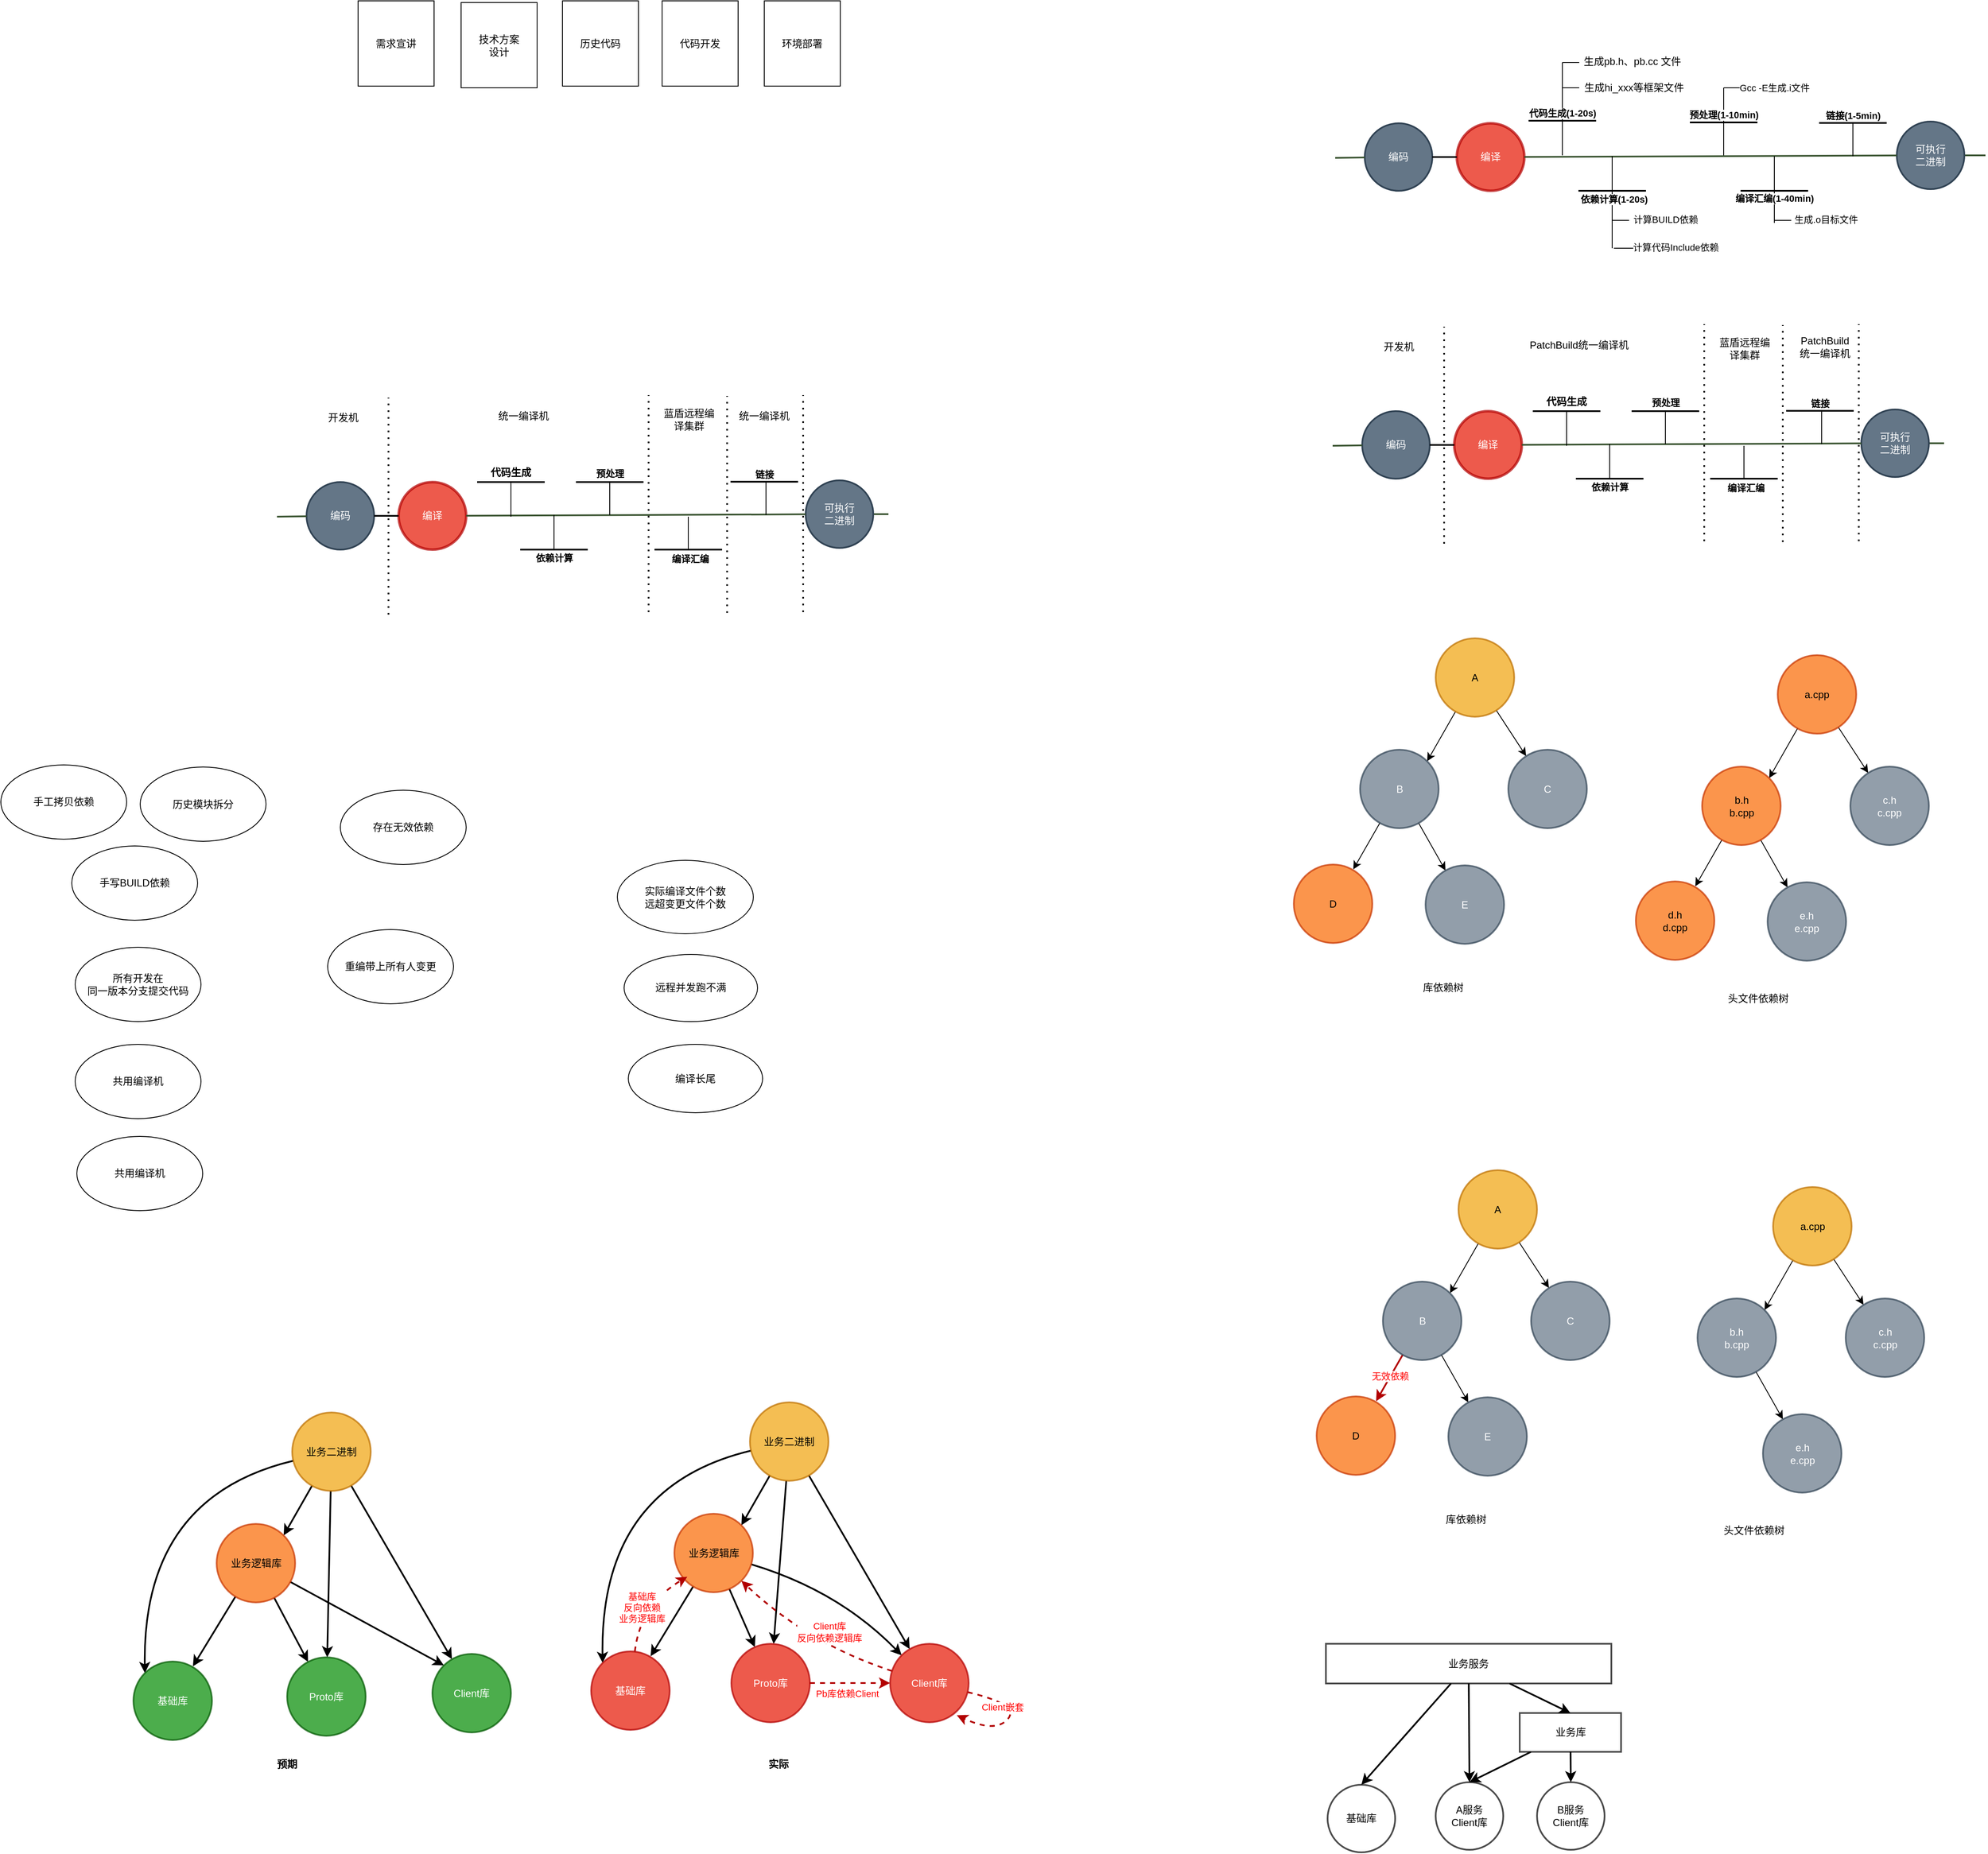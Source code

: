 <mxfile version="20.4.0" type="github">
  <diagram id="UFWvNTuP6jyYWMxc7BgN" name="第 1 页">
    <mxGraphModel dx="3318" dy="888" grid="0" gridSize="10" guides="1" tooltips="1" connect="1" arrows="1" fold="1" page="0" pageScale="1" pageWidth="827" pageHeight="1169" math="0" shadow="0">
      <root>
        <mxCell id="0" />
        <mxCell id="1" parent="0" />
        <mxCell id="B2dhJDM8e6DZC0485M9m-5" value="" style="endArrow=none;html=1;rounded=0;startArrow=none;strokeWidth=2;fillColor=#6d8764;strokeColor=#3A5431;" parent="1" source="B2dhJDM8e6DZC0485M9m-3" edge="1">
          <mxGeometry width="50" height="50" relative="1" as="geometry">
            <mxPoint x="34" y="273" as="sourcePoint" />
            <mxPoint x="850" y="270" as="targetPoint" />
          </mxGeometry>
        </mxCell>
        <mxCell id="B2dhJDM8e6DZC0485M9m-1" value="编码" style="ellipse;whiteSpace=wrap;html=1;aspect=fixed;fillColor=#647687;fontColor=#ffffff;strokeColor=#314354;strokeWidth=2;" parent="1" vertex="1">
          <mxGeometry x="115" y="232" width="80" height="80" as="geometry" />
        </mxCell>
        <mxCell id="B2dhJDM8e6DZC0485M9m-6" value="" style="endArrow=none;html=1;rounded=0;strokeWidth=2;fillColor=#6d8764;strokeColor=#3A5431;" parent="1" target="B2dhJDM8e6DZC0485M9m-1" edge="1">
          <mxGeometry width="50" height="50" relative="1" as="geometry">
            <mxPoint x="80" y="273" as="sourcePoint" />
            <mxPoint x="840" y="270" as="targetPoint" />
          </mxGeometry>
        </mxCell>
        <mxCell id="B2dhJDM8e6DZC0485M9m-2" value="编译" style="ellipse;whiteSpace=wrap;html=1;aspect=fixed;fillColor=#e51400;fontColor=#ffffff;strokeColor=#B20000;opacity=70;strokeWidth=3;" parent="1" vertex="1">
          <mxGeometry x="224" y="232" width="80" height="80" as="geometry" />
        </mxCell>
        <mxCell id="B2dhJDM8e6DZC0485M9m-7" value="" style="endArrow=none;html=1;rounded=0;startArrow=none;strokeWidth=2;" parent="1" source="B2dhJDM8e6DZC0485M9m-1" target="B2dhJDM8e6DZC0485M9m-2" edge="1">
          <mxGeometry width="50" height="50" relative="1" as="geometry">
            <mxPoint x="180" y="270" as="sourcePoint" />
            <mxPoint x="840" y="270" as="targetPoint" />
          </mxGeometry>
        </mxCell>
        <mxCell id="B2dhJDM8e6DZC0485M9m-3" value="可执行&lt;br&gt;二进制" style="ellipse;whiteSpace=wrap;html=1;aspect=fixed;fillColor=#647687;fontColor=#ffffff;strokeColor=#314354;strokeWidth=2;" parent="1" vertex="1">
          <mxGeometry x="745" y="230" width="80" height="80" as="geometry" />
        </mxCell>
        <mxCell id="B2dhJDM8e6DZC0485M9m-8" value="" style="endArrow=none;html=1;rounded=0;startArrow=none;strokeWidth=2;fillColor=#6d8764;strokeColor=#3A5431;" parent="1" source="B2dhJDM8e6DZC0485M9m-2" target="B2dhJDM8e6DZC0485M9m-3" edge="1">
          <mxGeometry width="50" height="50" relative="1" as="geometry">
            <mxPoint x="320.0" y="271.87" as="sourcePoint" />
            <mxPoint x="840.0" y="270" as="targetPoint" />
          </mxGeometry>
        </mxCell>
        <mxCell id="B2dhJDM8e6DZC0485M9m-24" value="" style="group" parent="1" vertex="1" connectable="0">
          <mxGeometry x="309" y="144" width="190" height="126" as="geometry" />
        </mxCell>
        <mxCell id="B2dhJDM8e6DZC0485M9m-9" value="" style="endArrow=none;html=1;rounded=0;endSize=7;strokeWidth=2;" parent="B2dhJDM8e6DZC0485M9m-24" edge="1">
          <mxGeometry width="50" height="50" relative="1" as="geometry">
            <mxPoint y="85" as="sourcePoint" />
            <mxPoint x="80" y="85" as="targetPoint" />
          </mxGeometry>
        </mxCell>
        <mxCell id="B2dhJDM8e6DZC0485M9m-10" value="" style="endArrow=none;html=1;rounded=0;strokeWidth=1;" parent="B2dhJDM8e6DZC0485M9m-24" edge="1">
          <mxGeometry width="50" height="50" relative="1" as="geometry">
            <mxPoint x="40" y="126" as="sourcePoint" />
            <mxPoint x="40" y="86" as="targetPoint" />
          </mxGeometry>
        </mxCell>
        <mxCell id="B2dhJDM8e6DZC0485M9m-11" value="" style="endArrow=none;html=1;rounded=0;strokeWidth=1;endSize=7;" parent="B2dhJDM8e6DZC0485M9m-24" edge="1">
          <mxGeometry width="50" height="50" relative="1" as="geometry">
            <mxPoint x="40" y="86" as="sourcePoint" />
            <mxPoint x="40" y="16" as="targetPoint" />
          </mxGeometry>
        </mxCell>
        <mxCell id="B2dhJDM8e6DZC0485M9m-12" value="&lt;b&gt;代码生成(1-20s)&lt;/b&gt;" style="edgeLabel;html=1;align=center;verticalAlign=middle;resizable=0;points=[];" parent="B2dhJDM8e6DZC0485M9m-11" vertex="1" connectable="0">
          <mxGeometry x="-0.848" y="1" relative="1" as="geometry">
            <mxPoint x="1" y="-5" as="offset" />
          </mxGeometry>
        </mxCell>
        <mxCell id="B2dhJDM8e6DZC0485M9m-13" value="" style="endArrow=none;html=1;rounded=0;strokeWidth=1;endSize=7;" parent="B2dhJDM8e6DZC0485M9m-24" edge="1">
          <mxGeometry width="50" height="50" relative="1" as="geometry">
            <mxPoint x="40" y="46" as="sourcePoint" />
            <mxPoint x="60" y="46" as="targetPoint" />
          </mxGeometry>
        </mxCell>
        <mxCell id="B2dhJDM8e6DZC0485M9m-14" value="" style="endArrow=none;html=1;rounded=0;strokeWidth=1;endSize=7;" parent="B2dhJDM8e6DZC0485M9m-24" edge="1">
          <mxGeometry width="50" height="50" relative="1" as="geometry">
            <mxPoint x="40" y="16.0" as="sourcePoint" />
            <mxPoint x="60" y="16.0" as="targetPoint" />
          </mxGeometry>
        </mxCell>
        <mxCell id="B2dhJDM8e6DZC0485M9m-15" value="生成pb.h、pb.cc 文件" style="text;html=1;strokeColor=none;fillColor=none;align=center;verticalAlign=middle;whiteSpace=wrap;rounded=0;" parent="B2dhJDM8e6DZC0485M9m-24" vertex="1">
          <mxGeometry x="58" width="130" height="30" as="geometry" />
        </mxCell>
        <mxCell id="B2dhJDM8e6DZC0485M9m-16" value="生成hi_xxx等框架文件" style="text;html=1;strokeColor=none;fillColor=none;align=center;verticalAlign=middle;whiteSpace=wrap;rounded=0;" parent="B2dhJDM8e6DZC0485M9m-24" vertex="1">
          <mxGeometry x="60" y="31" width="130" height="30" as="geometry" />
        </mxCell>
        <mxCell id="B2dhJDM8e6DZC0485M9m-28" value="" style="endArrow=none;html=1;rounded=0;strokeWidth=1;endSize=7;" parent="1" edge="1">
          <mxGeometry width="50" height="50" relative="1" as="geometry">
            <mxPoint x="410" y="380" as="sourcePoint" />
            <mxPoint x="440" y="380" as="targetPoint" />
          </mxGeometry>
        </mxCell>
        <mxCell id="B2dhJDM8e6DZC0485M9m-29" value="计算代码Include依赖" style="edgeLabel;html=1;align=center;verticalAlign=middle;resizable=0;points=[];" parent="B2dhJDM8e6DZC0485M9m-28" vertex="1" connectable="0">
          <mxGeometry x="0.715" y="1" relative="1" as="geometry">
            <mxPoint x="47" as="offset" />
          </mxGeometry>
        </mxCell>
        <mxCell id="B2dhJDM8e6DZC0485M9m-31" value="" style="group" parent="1" vertex="1" connectable="0">
          <mxGeometry x="368" y="271" width="80" height="109" as="geometry" />
        </mxCell>
        <mxCell id="B2dhJDM8e6DZC0485M9m-32" value="" style="group" parent="B2dhJDM8e6DZC0485M9m-31" vertex="1" connectable="0">
          <mxGeometry width="80" height="109" as="geometry" />
        </mxCell>
        <mxCell id="B2dhJDM8e6DZC0485M9m-17" value="" style="endArrow=none;html=1;rounded=0;endSize=7;strokeWidth=2;" parent="B2dhJDM8e6DZC0485M9m-32" edge="1">
          <mxGeometry width="50" height="50" relative="1" as="geometry">
            <mxPoint y="41" as="sourcePoint" />
            <mxPoint x="80" y="41" as="targetPoint" />
          </mxGeometry>
        </mxCell>
        <mxCell id="B2dhJDM8e6DZC0485M9m-18" value="" style="endArrow=none;html=1;rounded=0;strokeWidth=1;endSize=7;" parent="B2dhJDM8e6DZC0485M9m-32" edge="1">
          <mxGeometry width="50" height="50" relative="1" as="geometry">
            <mxPoint x="40" as="sourcePoint" />
            <mxPoint x="40" y="109" as="targetPoint" />
          </mxGeometry>
        </mxCell>
        <mxCell id="B2dhJDM8e6DZC0485M9m-19" value="&lt;b&gt;依赖计算(1-20s)&lt;/b&gt;" style="edgeLabel;html=1;align=center;verticalAlign=middle;resizable=0;points=[];" parent="B2dhJDM8e6DZC0485M9m-18" vertex="1" connectable="0">
          <mxGeometry x="-0.848" y="1" relative="1" as="geometry">
            <mxPoint x="1" y="42" as="offset" />
          </mxGeometry>
        </mxCell>
        <mxCell id="B2dhJDM8e6DZC0485M9m-21" value="" style="endArrow=none;html=1;rounded=0;strokeWidth=1;endSize=7;" parent="B2dhJDM8e6DZC0485M9m-32" edge="1">
          <mxGeometry width="50" height="50" relative="1" as="geometry">
            <mxPoint x="40" y="76" as="sourcePoint" />
            <mxPoint x="60" y="76" as="targetPoint" />
          </mxGeometry>
        </mxCell>
        <mxCell id="B2dhJDM8e6DZC0485M9m-27" value="计算BUILD依赖" style="edgeLabel;html=1;align=center;verticalAlign=middle;resizable=0;points=[];" parent="B2dhJDM8e6DZC0485M9m-21" vertex="1" connectable="0">
          <mxGeometry x="0.749" y="1" relative="1" as="geometry">
            <mxPoint x="45" as="offset" />
          </mxGeometry>
        </mxCell>
        <mxCell id="B2dhJDM8e6DZC0485M9m-33" value="" style="endArrow=none;html=1;rounded=0;endSize=7;strokeWidth=2;" parent="1" edge="1">
          <mxGeometry width="50" height="50" relative="1" as="geometry">
            <mxPoint x="500" y="231" as="sourcePoint" />
            <mxPoint x="580" y="231" as="targetPoint" />
          </mxGeometry>
        </mxCell>
        <mxCell id="B2dhJDM8e6DZC0485M9m-34" value="" style="endArrow=none;html=1;rounded=0;strokeWidth=1;endSize=7;" parent="1" edge="1">
          <mxGeometry width="50" height="50" relative="1" as="geometry">
            <mxPoint x="540" y="270" as="sourcePoint" />
            <mxPoint x="540" y="190" as="targetPoint" />
          </mxGeometry>
        </mxCell>
        <mxCell id="B2dhJDM8e6DZC0485M9m-35" value="&lt;b&gt;预处理(1-10min)&lt;/b&gt;" style="edgeLabel;html=1;align=center;verticalAlign=middle;resizable=0;points=[];" parent="B2dhJDM8e6DZC0485M9m-34" vertex="1" connectable="0">
          <mxGeometry x="-0.848" y="1" relative="1" as="geometry">
            <mxPoint x="1" y="-42" as="offset" />
          </mxGeometry>
        </mxCell>
        <mxCell id="B2dhJDM8e6DZC0485M9m-37" value="" style="endArrow=none;html=1;rounded=0;strokeWidth=1;endSize=7;" parent="1" edge="1">
          <mxGeometry width="50" height="50" relative="1" as="geometry">
            <mxPoint x="540" y="190.0" as="sourcePoint" />
            <mxPoint x="560" y="190.0" as="targetPoint" />
          </mxGeometry>
        </mxCell>
        <mxCell id="B2dhJDM8e6DZC0485M9m-40" value="Gcc -E生成.i文件" style="edgeLabel;html=1;align=center;verticalAlign=middle;resizable=0;points=[];" parent="B2dhJDM8e6DZC0485M9m-37" vertex="1" connectable="0">
          <mxGeometry x="0.7" relative="1" as="geometry">
            <mxPoint x="43" as="offset" />
          </mxGeometry>
        </mxCell>
        <mxCell id="B2dhJDM8e6DZC0485M9m-41" value="" style="group" parent="1" vertex="1" connectable="0">
          <mxGeometry x="560" y="271" width="80" height="109" as="geometry" />
        </mxCell>
        <mxCell id="B2dhJDM8e6DZC0485M9m-42" value="" style="group" parent="B2dhJDM8e6DZC0485M9m-41" vertex="1" connectable="0">
          <mxGeometry width="80" height="109" as="geometry" />
        </mxCell>
        <mxCell id="B2dhJDM8e6DZC0485M9m-43" value="" style="endArrow=none;html=1;rounded=0;endSize=7;strokeWidth=2;" parent="B2dhJDM8e6DZC0485M9m-42" edge="1">
          <mxGeometry width="50" height="50" relative="1" as="geometry">
            <mxPoint y="41" as="sourcePoint" />
            <mxPoint x="80" y="41" as="targetPoint" />
          </mxGeometry>
        </mxCell>
        <mxCell id="B2dhJDM8e6DZC0485M9m-44" value="" style="endArrow=none;html=1;rounded=0;strokeWidth=1;endSize=7;" parent="B2dhJDM8e6DZC0485M9m-42" edge="1">
          <mxGeometry width="50" height="50" relative="1" as="geometry">
            <mxPoint x="40" as="sourcePoint" />
            <mxPoint x="40" y="79" as="targetPoint" />
          </mxGeometry>
        </mxCell>
        <mxCell id="B2dhJDM8e6DZC0485M9m-45" value="&lt;b&gt;编译汇编(1-40min)&lt;/b&gt;" style="edgeLabel;html=1;align=center;verticalAlign=middle;resizable=0;points=[];" parent="B2dhJDM8e6DZC0485M9m-44" vertex="1" connectable="0">
          <mxGeometry x="-0.848" y="1" relative="1" as="geometry">
            <mxPoint x="-1" y="44" as="offset" />
          </mxGeometry>
        </mxCell>
        <mxCell id="B2dhJDM8e6DZC0485M9m-46" value="" style="endArrow=none;html=1;rounded=0;strokeWidth=1;endSize=7;" parent="B2dhJDM8e6DZC0485M9m-42" edge="1">
          <mxGeometry width="50" height="50" relative="1" as="geometry">
            <mxPoint x="40" y="76" as="sourcePoint" />
            <mxPoint x="60" y="76" as="targetPoint" />
          </mxGeometry>
        </mxCell>
        <mxCell id="B2dhJDM8e6DZC0485M9m-47" value="生成.o目标文件" style="edgeLabel;html=1;align=center;verticalAlign=middle;resizable=0;points=[];" parent="B2dhJDM8e6DZC0485M9m-46" vertex="1" connectable="0">
          <mxGeometry x="0.749" y="1" relative="1" as="geometry">
            <mxPoint x="43" as="offset" />
          </mxGeometry>
        </mxCell>
        <mxCell id="B2dhJDM8e6DZC0485M9m-49" value="" style="endArrow=none;html=1;fontFamily=Helvetica;fontSize=11;fontColor=default;align=center;endSize=7;strokeColor=default;strokeWidth=2;" parent="1" edge="1">
          <mxGeometry width="50" height="50" relative="1" as="geometry">
            <mxPoint x="653" y="231.6" as="sourcePoint" />
            <mxPoint x="733" y="231.6" as="targetPoint" />
          </mxGeometry>
        </mxCell>
        <mxCell id="B2dhJDM8e6DZC0485M9m-50" value="&lt;b&gt;链接(1-5min)&lt;/b&gt;" style="edgeLabel;html=1;align=center;verticalAlign=middle;resizable=0;points=[];" parent="1" vertex="1" connectable="0">
          <mxGeometry x="693" y="222.6" as="geometry" />
        </mxCell>
        <mxCell id="B2dhJDM8e6DZC0485M9m-53" value="" style="endArrow=none;html=1;rounded=0;strokeWidth=1;endSize=7;" parent="1" edge="1">
          <mxGeometry width="50" height="50" relative="1" as="geometry">
            <mxPoint x="693" y="271" as="sourcePoint" />
            <mxPoint x="693" y="231" as="targetPoint" />
          </mxGeometry>
        </mxCell>
        <mxCell id="B2dhJDM8e6DZC0485M9m-54" value="" style="endArrow=none;html=1;rounded=0;startArrow=none;strokeWidth=2;fillColor=#6d8764;strokeColor=#3A5431;" parent="1" source="B2dhJDM8e6DZC0485M9m-59" edge="1">
          <mxGeometry width="50" height="50" relative="1" as="geometry">
            <mxPoint x="-15" y="614" as="sourcePoint" />
            <mxPoint x="801.0" y="611" as="targetPoint" />
          </mxGeometry>
        </mxCell>
        <mxCell id="B2dhJDM8e6DZC0485M9m-55" value="编码" style="ellipse;whiteSpace=wrap;html=1;aspect=fixed;fillColor=#647687;fontColor=#ffffff;strokeColor=#314354;strokeWidth=2;" parent="1" vertex="1">
          <mxGeometry x="112" y="573" width="80" height="80" as="geometry" />
        </mxCell>
        <mxCell id="B2dhJDM8e6DZC0485M9m-56" value="" style="endArrow=none;html=1;rounded=0;strokeWidth=2;fillColor=#6d8764;strokeColor=#3A5431;" parent="1" target="B2dhJDM8e6DZC0485M9m-55" edge="1">
          <mxGeometry width="50" height="50" relative="1" as="geometry">
            <mxPoint x="77" y="614" as="sourcePoint" />
            <mxPoint x="837" y="611" as="targetPoint" />
          </mxGeometry>
        </mxCell>
        <mxCell id="B2dhJDM8e6DZC0485M9m-57" value="编译" style="ellipse;whiteSpace=wrap;html=1;aspect=fixed;fillColor=#e51400;fontColor=#ffffff;strokeColor=#B20000;opacity=70;strokeWidth=3;" parent="1" vertex="1">
          <mxGeometry x="221" y="573" width="80" height="80" as="geometry" />
        </mxCell>
        <mxCell id="B2dhJDM8e6DZC0485M9m-58" value="" style="endArrow=none;html=1;rounded=0;startArrow=none;strokeWidth=2;" parent="1" source="B2dhJDM8e6DZC0485M9m-55" target="B2dhJDM8e6DZC0485M9m-57" edge="1">
          <mxGeometry width="50" height="50" relative="1" as="geometry">
            <mxPoint x="177" y="611" as="sourcePoint" />
            <mxPoint x="837" y="611" as="targetPoint" />
          </mxGeometry>
        </mxCell>
        <mxCell id="B2dhJDM8e6DZC0485M9m-59" value="可执行&lt;br&gt;二进制" style="ellipse;whiteSpace=wrap;html=1;aspect=fixed;fillColor=#647687;fontColor=#ffffff;strokeColor=#314354;strokeWidth=2;" parent="1" vertex="1">
          <mxGeometry x="703" y="571" width="80" height="80" as="geometry" />
        </mxCell>
        <mxCell id="B2dhJDM8e6DZC0485M9m-60" value="" style="endArrow=none;html=1;rounded=0;startArrow=none;strokeWidth=2;fillColor=#6d8764;strokeColor=#3A5431;" parent="1" source="B2dhJDM8e6DZC0485M9m-57" target="B2dhJDM8e6DZC0485M9m-59" edge="1">
          <mxGeometry width="50" height="50" relative="1" as="geometry">
            <mxPoint x="317.0" y="612.87" as="sourcePoint" />
            <mxPoint x="837.0" y="611" as="targetPoint" />
          </mxGeometry>
        </mxCell>
        <mxCell id="B2dhJDM8e6DZC0485M9m-72" value="" style="group" parent="1" vertex="1" connectable="0">
          <mxGeometry x="365" y="612" width="80" height="109" as="geometry" />
        </mxCell>
        <mxCell id="B2dhJDM8e6DZC0485M9m-73" value="" style="group" parent="B2dhJDM8e6DZC0485M9m-72" vertex="1" connectable="0">
          <mxGeometry width="80" height="109" as="geometry" />
        </mxCell>
        <mxCell id="B2dhJDM8e6DZC0485M9m-74" value="" style="endArrow=none;html=1;rounded=0;endSize=7;strokeWidth=2;" parent="B2dhJDM8e6DZC0485M9m-73" edge="1">
          <mxGeometry width="50" height="50" relative="1" as="geometry">
            <mxPoint y="41" as="sourcePoint" />
            <mxPoint x="80" y="41" as="targetPoint" />
          </mxGeometry>
        </mxCell>
        <mxCell id="B2dhJDM8e6DZC0485M9m-75" value="" style="endArrow=none;html=1;rounded=0;strokeWidth=1;endSize=7;" parent="B2dhJDM8e6DZC0485M9m-73" edge="1">
          <mxGeometry width="50" height="50" relative="1" as="geometry">
            <mxPoint x="40" as="sourcePoint" />
            <mxPoint x="40" y="40" as="targetPoint" />
          </mxGeometry>
        </mxCell>
        <mxCell id="B2dhJDM8e6DZC0485M9m-76" value="&lt;b&gt;依赖计算&lt;/b&gt;" style="edgeLabel;html=1;align=center;verticalAlign=middle;resizable=0;points=[];" parent="B2dhJDM8e6DZC0485M9m-75" vertex="1" connectable="0">
          <mxGeometry x="-0.848" y="1" relative="1" as="geometry">
            <mxPoint x="-1" y="48" as="offset" />
          </mxGeometry>
        </mxCell>
        <mxCell id="B2dhJDM8e6DZC0485M9m-79" value="" style="endArrow=none;html=1;rounded=0;endSize=7;strokeWidth=2;" parent="1" edge="1">
          <mxGeometry width="50" height="50" relative="1" as="geometry">
            <mxPoint x="431" y="573" as="sourcePoint" />
            <mxPoint x="511" y="573" as="targetPoint" />
          </mxGeometry>
        </mxCell>
        <mxCell id="B2dhJDM8e6DZC0485M9m-80" value="" style="endArrow=none;html=1;rounded=0;strokeWidth=1;endSize=7;" parent="1" edge="1">
          <mxGeometry width="50" height="50" relative="1" as="geometry">
            <mxPoint x="471" y="612" as="sourcePoint" />
            <mxPoint x="471" y="572" as="targetPoint" />
          </mxGeometry>
        </mxCell>
        <mxCell id="B2dhJDM8e6DZC0485M9m-81" value="&lt;b&gt;预处理&lt;/b&gt;" style="edgeLabel;html=1;align=center;verticalAlign=middle;resizable=0;points=[];" parent="B2dhJDM8e6DZC0485M9m-80" vertex="1" connectable="0">
          <mxGeometry x="-0.848" y="1" relative="1" as="geometry">
            <mxPoint x="1" y="-46" as="offset" />
          </mxGeometry>
        </mxCell>
        <mxCell id="B2dhJDM8e6DZC0485M9m-84" value="" style="group" parent="1" vertex="1" connectable="0">
          <mxGeometry x="557" y="612" width="80" height="109" as="geometry" />
        </mxCell>
        <mxCell id="B2dhJDM8e6DZC0485M9m-85" value="" style="group" parent="B2dhJDM8e6DZC0485M9m-84" vertex="1" connectable="0">
          <mxGeometry width="80" height="109" as="geometry" />
        </mxCell>
        <mxCell id="B2dhJDM8e6DZC0485M9m-86" value="" style="endArrow=none;html=1;rounded=0;endSize=7;strokeWidth=2;" parent="B2dhJDM8e6DZC0485M9m-85" edge="1">
          <mxGeometry width="50" height="50" relative="1" as="geometry">
            <mxPoint x="-33" y="41" as="sourcePoint" />
            <mxPoint x="47" y="41" as="targetPoint" />
          </mxGeometry>
        </mxCell>
        <mxCell id="B2dhJDM8e6DZC0485M9m-87" value="" style="endArrow=none;html=1;rounded=0;strokeWidth=1;endSize=7;" parent="B2dhJDM8e6DZC0485M9m-85" edge="1">
          <mxGeometry width="50" height="50" relative="1" as="geometry">
            <mxPoint x="7" y="2" as="sourcePoint" />
            <mxPoint x="7" y="42" as="targetPoint" />
          </mxGeometry>
        </mxCell>
        <mxCell id="B2dhJDM8e6DZC0485M9m-88" value="&lt;b&gt;编译汇编&lt;/b&gt;" style="edgeLabel;html=1;align=center;verticalAlign=middle;resizable=0;points=[];" parent="B2dhJDM8e6DZC0485M9m-87" vertex="1" connectable="0">
          <mxGeometry x="-0.848" y="1" relative="1" as="geometry">
            <mxPoint x="1" y="47" as="offset" />
          </mxGeometry>
        </mxCell>
        <mxCell id="B2dhJDM8e6DZC0485M9m-91" value="" style="endArrow=none;html=1;fontFamily=Helvetica;fontSize=11;fontColor=default;align=center;endSize=7;strokeColor=default;strokeWidth=2;" parent="1" edge="1">
          <mxGeometry width="50" height="50" relative="1" as="geometry">
            <mxPoint x="614" y="572.6" as="sourcePoint" />
            <mxPoint x="694" y="572.6" as="targetPoint" />
          </mxGeometry>
        </mxCell>
        <mxCell id="B2dhJDM8e6DZC0485M9m-92" value="&lt;b&gt;链接&lt;/b&gt;" style="edgeLabel;html=1;align=center;verticalAlign=middle;resizable=0;points=[];" parent="1" vertex="1" connectable="0">
          <mxGeometry x="654" y="563.6" as="geometry" />
        </mxCell>
        <mxCell id="B2dhJDM8e6DZC0485M9m-93" value="" style="endArrow=none;html=1;rounded=0;strokeWidth=1;endSize=7;" parent="1" edge="1">
          <mxGeometry width="50" height="50" relative="1" as="geometry">
            <mxPoint x="656" y="612" as="sourcePoint" />
            <mxPoint x="656" y="572" as="targetPoint" />
          </mxGeometry>
        </mxCell>
        <mxCell id="B2dhJDM8e6DZC0485M9m-98" value="" style="group" parent="1" vertex="1" connectable="0">
          <mxGeometry x="314" y="547" width="80" height="67" as="geometry" />
        </mxCell>
        <mxCell id="B2dhJDM8e6DZC0485M9m-96" value="" style="group" parent="B2dhJDM8e6DZC0485M9m-98" vertex="1" connectable="0">
          <mxGeometry y="26" width="80" height="41" as="geometry" />
        </mxCell>
        <mxCell id="B2dhJDM8e6DZC0485M9m-62" value="" style="endArrow=none;html=1;rounded=0;endSize=7;strokeWidth=2;" parent="B2dhJDM8e6DZC0485M9m-96" edge="1">
          <mxGeometry width="50" height="50" relative="1" as="geometry">
            <mxPoint as="sourcePoint" />
            <mxPoint x="80" as="targetPoint" />
          </mxGeometry>
        </mxCell>
        <mxCell id="B2dhJDM8e6DZC0485M9m-63" value="" style="endArrow=none;html=1;rounded=0;strokeWidth=1;" parent="B2dhJDM8e6DZC0485M9m-96" edge="1">
          <mxGeometry width="50" height="50" relative="1" as="geometry">
            <mxPoint x="40" y="41" as="sourcePoint" />
            <mxPoint x="40" y="1" as="targetPoint" />
          </mxGeometry>
        </mxCell>
        <mxCell id="B2dhJDM8e6DZC0485M9m-97" value="&lt;b&gt;代码生成&lt;/b&gt;" style="text;html=1;strokeColor=none;fillColor=none;align=center;verticalAlign=middle;whiteSpace=wrap;rounded=0;strokeWidth=2;opacity=70;" parent="B2dhJDM8e6DZC0485M9m-98" vertex="1">
          <mxGeometry x="10" width="60" height="30" as="geometry" />
        </mxCell>
        <mxCell id="B2dhJDM8e6DZC0485M9m-99" value="" style="endArrow=none;dashed=1;html=1;dashPattern=1 3;strokeWidth=2;rounded=0;endSize=7;" parent="1" edge="1">
          <mxGeometry width="50" height="50" relative="1" as="geometry">
            <mxPoint x="209" y="730" as="sourcePoint" />
            <mxPoint x="209" y="473" as="targetPoint" />
          </mxGeometry>
        </mxCell>
        <mxCell id="B2dhJDM8e6DZC0485M9m-100" value="" style="endArrow=none;dashed=1;html=1;dashPattern=1 3;strokeWidth=2;rounded=0;endSize=7;" parent="1" edge="1">
          <mxGeometry width="50" height="50" relative="1" as="geometry">
            <mxPoint x="517" y="727" as="sourcePoint" />
            <mxPoint x="517" y="470" as="targetPoint" />
          </mxGeometry>
        </mxCell>
        <mxCell id="B2dhJDM8e6DZC0485M9m-101" value="" style="endArrow=none;dashed=1;html=1;dashPattern=1 3;strokeWidth=2;rounded=0;endSize=7;" parent="1" edge="1">
          <mxGeometry width="50" height="50" relative="1" as="geometry">
            <mxPoint x="610" y="728" as="sourcePoint" />
            <mxPoint x="610" y="471" as="targetPoint" />
          </mxGeometry>
        </mxCell>
        <mxCell id="B2dhJDM8e6DZC0485M9m-102" value="PatchBuild统一编译机" style="text;html=1;strokeColor=none;fillColor=none;align=center;verticalAlign=middle;whiteSpace=wrap;rounded=0;strokeWidth=2;opacity=70;" parent="1" vertex="1">
          <mxGeometry x="309" y="480" width="120" height="30" as="geometry" />
        </mxCell>
        <mxCell id="B2dhJDM8e6DZC0485M9m-103" value="蓝盾远程编译集群" style="text;html=1;strokeColor=none;fillColor=none;align=center;verticalAlign=middle;whiteSpace=wrap;rounded=0;strokeWidth=2;opacity=70;" parent="1" vertex="1">
          <mxGeometry x="530" y="484" width="70" height="30" as="geometry" />
        </mxCell>
        <mxCell id="B2dhJDM8e6DZC0485M9m-104" value="开发机" style="text;html=1;strokeColor=none;fillColor=none;align=center;verticalAlign=middle;whiteSpace=wrap;rounded=0;strokeWidth=2;opacity=70;" parent="1" vertex="1">
          <mxGeometry x="122.5" y="482" width="65" height="30" as="geometry" />
        </mxCell>
        <mxCell id="B2dhJDM8e6DZC0485M9m-105" value="" style="endArrow=none;dashed=1;html=1;dashPattern=1 3;strokeWidth=2;rounded=0;endSize=7;" parent="1" edge="1">
          <mxGeometry width="50" height="50" relative="1" as="geometry">
            <mxPoint x="700" y="727" as="sourcePoint" />
            <mxPoint x="700" y="470" as="targetPoint" />
          </mxGeometry>
        </mxCell>
        <mxCell id="B2dhJDM8e6DZC0485M9m-106" value="PatchBuild&lt;br&gt;统一编译机" style="text;html=1;strokeColor=none;fillColor=none;align=center;verticalAlign=middle;whiteSpace=wrap;rounded=0;strokeWidth=2;opacity=70;" parent="1" vertex="1">
          <mxGeometry x="600" y="482" width="120" height="30" as="geometry" />
        </mxCell>
        <mxCell id="B2dhJDM8e6DZC0485M9m-111" style="rounded=0;orthogonalLoop=1;jettySize=auto;html=1;entryX=1;entryY=0;entryDx=0;entryDy=0;strokeWidth=1;endSize=7;" parent="1" source="B2dhJDM8e6DZC0485M9m-107" target="B2dhJDM8e6DZC0485M9m-108" edge="1">
          <mxGeometry relative="1" as="geometry" />
        </mxCell>
        <mxCell id="B2dhJDM8e6DZC0485M9m-112" style="edgeStyle=none;rounded=0;orthogonalLoop=1;jettySize=auto;html=1;strokeWidth=1;endSize=7;" parent="1" source="B2dhJDM8e6DZC0485M9m-107" target="B2dhJDM8e6DZC0485M9m-109" edge="1">
          <mxGeometry relative="1" as="geometry" />
        </mxCell>
        <mxCell id="B2dhJDM8e6DZC0485M9m-107" value="A" style="ellipse;whiteSpace=wrap;html=1;aspect=fixed;strokeWidth=2;fillColor=#f0a30a;opacity=70;fontColor=#000000;strokeColor=#BD7000;" parent="1" vertex="1">
          <mxGeometry x="199" y="842" width="93" height="93" as="geometry" />
        </mxCell>
        <mxCell id="B2dhJDM8e6DZC0485M9m-113" style="edgeStyle=none;rounded=0;orthogonalLoop=1;jettySize=auto;html=1;entryX=0.757;entryY=0.062;entryDx=0;entryDy=0;entryPerimeter=0;strokeWidth=1;endSize=7;" parent="1" source="B2dhJDM8e6DZC0485M9m-108" target="B2dhJDM8e6DZC0485M9m-110" edge="1">
          <mxGeometry relative="1" as="geometry" />
        </mxCell>
        <mxCell id="B2dhJDM8e6DZC0485M9m-115" style="edgeStyle=none;rounded=0;orthogonalLoop=1;jettySize=auto;html=1;strokeWidth=1;endSize=7;" parent="1" source="B2dhJDM8e6DZC0485M9m-108" target="B2dhJDM8e6DZC0485M9m-114" edge="1">
          <mxGeometry relative="1" as="geometry" />
        </mxCell>
        <mxCell id="B2dhJDM8e6DZC0485M9m-108" value="B" style="ellipse;whiteSpace=wrap;html=1;aspect=fixed;strokeWidth=2;fillColor=#647687;opacity=70;fontColor=#ffffff;strokeColor=#314354;" parent="1" vertex="1">
          <mxGeometry x="109.5" y="974" width="93" height="93" as="geometry" />
        </mxCell>
        <mxCell id="B2dhJDM8e6DZC0485M9m-109" value="C" style="ellipse;whiteSpace=wrap;html=1;aspect=fixed;strokeWidth=2;fillColor=#647687;opacity=70;fontColor=#ffffff;strokeColor=#314354;" parent="1" vertex="1">
          <mxGeometry x="285" y="974" width="93" height="93" as="geometry" />
        </mxCell>
        <mxCell id="B2dhJDM8e6DZC0485M9m-110" value="D" style="ellipse;whiteSpace=wrap;html=1;aspect=fixed;strokeWidth=2;fillColor=#fa6800;opacity=70;fontColor=#000000;strokeColor=#C73500;" parent="1" vertex="1">
          <mxGeometry x="31" y="1110" width="93" height="93" as="geometry" />
        </mxCell>
        <mxCell id="B2dhJDM8e6DZC0485M9m-114" value="E" style="ellipse;whiteSpace=wrap;html=1;aspect=fixed;strokeWidth=2;fillColor=#647687;opacity=70;fontColor=#ffffff;strokeColor=#314354;" parent="1" vertex="1">
          <mxGeometry x="187" y="1111" width="93" height="93" as="geometry" />
        </mxCell>
        <mxCell id="B2dhJDM8e6DZC0485M9m-117" style="rounded=0;orthogonalLoop=1;jettySize=auto;html=1;entryX=1;entryY=0;entryDx=0;entryDy=0;strokeWidth=1;endSize=7;" parent="1" source="B2dhJDM8e6DZC0485M9m-119" target="B2dhJDM8e6DZC0485M9m-122" edge="1">
          <mxGeometry relative="1" as="geometry" />
        </mxCell>
        <mxCell id="B2dhJDM8e6DZC0485M9m-118" style="edgeStyle=none;rounded=0;orthogonalLoop=1;jettySize=auto;html=1;strokeWidth=1;endSize=7;" parent="1" source="B2dhJDM8e6DZC0485M9m-119" target="B2dhJDM8e6DZC0485M9m-123" edge="1">
          <mxGeometry relative="1" as="geometry" />
        </mxCell>
        <mxCell id="B2dhJDM8e6DZC0485M9m-119" value="a.cpp" style="ellipse;whiteSpace=wrap;html=1;aspect=fixed;strokeWidth=2;fillColor=#fa6800;opacity=70;fontColor=#000000;strokeColor=#C73500;" parent="1" vertex="1">
          <mxGeometry x="604" y="862" width="93" height="93" as="geometry" />
        </mxCell>
        <mxCell id="B2dhJDM8e6DZC0485M9m-120" style="edgeStyle=none;rounded=0;orthogonalLoop=1;jettySize=auto;html=1;entryX=0.757;entryY=0.062;entryDx=0;entryDy=0;entryPerimeter=0;strokeWidth=1;endSize=7;" parent="1" source="B2dhJDM8e6DZC0485M9m-122" target="B2dhJDM8e6DZC0485M9m-124" edge="1">
          <mxGeometry relative="1" as="geometry" />
        </mxCell>
        <mxCell id="B2dhJDM8e6DZC0485M9m-121" style="edgeStyle=none;rounded=0;orthogonalLoop=1;jettySize=auto;html=1;strokeWidth=1;endSize=7;" parent="1" source="B2dhJDM8e6DZC0485M9m-122" target="B2dhJDM8e6DZC0485M9m-125" edge="1">
          <mxGeometry relative="1" as="geometry" />
        </mxCell>
        <mxCell id="B2dhJDM8e6DZC0485M9m-122" value="b.h&lt;br&gt;b.cpp" style="ellipse;whiteSpace=wrap;html=1;aspect=fixed;strokeWidth=2;fillColor=#fa6800;opacity=70;fontColor=#000000;strokeColor=#C73500;" parent="1" vertex="1">
          <mxGeometry x="514.5" y="994" width="93" height="93" as="geometry" />
        </mxCell>
        <mxCell id="B2dhJDM8e6DZC0485M9m-123" value="c.h&lt;br&gt;c.cpp" style="ellipse;whiteSpace=wrap;html=1;aspect=fixed;strokeWidth=2;fillColor=#647687;opacity=70;fontColor=#ffffff;strokeColor=#314354;" parent="1" vertex="1">
          <mxGeometry x="690" y="994" width="93" height="93" as="geometry" />
        </mxCell>
        <mxCell id="B2dhJDM8e6DZC0485M9m-124" value="d.h&lt;br&gt;d.cpp" style="ellipse;whiteSpace=wrap;html=1;aspect=fixed;strokeWidth=2;fillColor=#fa6800;opacity=70;fontColor=#000000;strokeColor=#C73500;" parent="1" vertex="1">
          <mxGeometry x="436" y="1130" width="93" height="93" as="geometry" />
        </mxCell>
        <mxCell id="B2dhJDM8e6DZC0485M9m-125" value="e.h&lt;br&gt;e.cpp" style="ellipse;whiteSpace=wrap;html=1;aspect=fixed;strokeWidth=2;fillColor=#647687;opacity=70;fontColor=#ffffff;strokeColor=#314354;" parent="1" vertex="1">
          <mxGeometry x="592" y="1131" width="93" height="93" as="geometry" />
        </mxCell>
        <mxCell id="B2dhJDM8e6DZC0485M9m-126" value="库依赖树" style="text;html=1;strokeColor=none;fillColor=none;align=center;verticalAlign=middle;whiteSpace=wrap;rounded=0;strokeWidth=2;opacity=70;" parent="1" vertex="1">
          <mxGeometry x="144" y="1241" width="128" height="30" as="geometry" />
        </mxCell>
        <mxCell id="B2dhJDM8e6DZC0485M9m-127" value="头文件依赖树" style="text;html=1;strokeColor=none;fillColor=none;align=center;verticalAlign=middle;whiteSpace=wrap;rounded=0;strokeWidth=2;opacity=70;" parent="1" vertex="1">
          <mxGeometry x="517" y="1254" width="128" height="30" as="geometry" />
        </mxCell>
        <mxCell id="B2dhJDM8e6DZC0485M9m-128" style="rounded=0;orthogonalLoop=1;jettySize=auto;html=1;entryX=1;entryY=0;entryDx=0;entryDy=0;strokeWidth=1;endSize=7;" parent="1" source="B2dhJDM8e6DZC0485M9m-130" target="B2dhJDM8e6DZC0485M9m-133" edge="1">
          <mxGeometry relative="1" as="geometry" />
        </mxCell>
        <mxCell id="B2dhJDM8e6DZC0485M9m-129" style="edgeStyle=none;rounded=0;orthogonalLoop=1;jettySize=auto;html=1;strokeWidth=1;endSize=7;" parent="1" source="B2dhJDM8e6DZC0485M9m-130" target="B2dhJDM8e6DZC0485M9m-134" edge="1">
          <mxGeometry relative="1" as="geometry" />
        </mxCell>
        <mxCell id="B2dhJDM8e6DZC0485M9m-130" value="A" style="ellipse;whiteSpace=wrap;html=1;aspect=fixed;strokeWidth=2;fillColor=#f0a30a;opacity=70;fontColor=#000000;strokeColor=#BD7000;" parent="1" vertex="1">
          <mxGeometry x="226" y="1472" width="93" height="93" as="geometry" />
        </mxCell>
        <mxCell id="B2dhJDM8e6DZC0485M9m-131" style="edgeStyle=none;rounded=0;orthogonalLoop=1;jettySize=auto;html=1;entryX=0.757;entryY=0.062;entryDx=0;entryDy=0;entryPerimeter=0;strokeWidth=2;endSize=7;fillColor=#e51400;strokeColor=#B20000;" parent="1" source="B2dhJDM8e6DZC0485M9m-133" target="B2dhJDM8e6DZC0485M9m-135" edge="1">
          <mxGeometry relative="1" as="geometry" />
        </mxCell>
        <mxCell id="B2dhJDM8e6DZC0485M9m-151" value="无效依赖" style="edgeLabel;html=1;align=center;verticalAlign=middle;resizable=0;points=[];fontColor=#FF0000;" parent="B2dhJDM8e6DZC0485M9m-131" vertex="1" connectable="0">
          <mxGeometry x="-0.07" y="-1" relative="1" as="geometry">
            <mxPoint as="offset" />
          </mxGeometry>
        </mxCell>
        <mxCell id="B2dhJDM8e6DZC0485M9m-132" style="edgeStyle=none;rounded=0;orthogonalLoop=1;jettySize=auto;html=1;strokeWidth=1;endSize=7;" parent="1" source="B2dhJDM8e6DZC0485M9m-133" target="B2dhJDM8e6DZC0485M9m-136" edge="1">
          <mxGeometry relative="1" as="geometry" />
        </mxCell>
        <mxCell id="B2dhJDM8e6DZC0485M9m-133" value="B" style="ellipse;whiteSpace=wrap;html=1;aspect=fixed;strokeWidth=2;fillColor=#647687;opacity=70;fontColor=#ffffff;strokeColor=#314354;" parent="1" vertex="1">
          <mxGeometry x="136.5" y="1604" width="93" height="93" as="geometry" />
        </mxCell>
        <mxCell id="B2dhJDM8e6DZC0485M9m-134" value="C" style="ellipse;whiteSpace=wrap;html=1;aspect=fixed;strokeWidth=2;fillColor=#647687;opacity=70;fontColor=#ffffff;strokeColor=#314354;" parent="1" vertex="1">
          <mxGeometry x="312" y="1604" width="93" height="93" as="geometry" />
        </mxCell>
        <mxCell id="B2dhJDM8e6DZC0485M9m-135" value="D" style="ellipse;whiteSpace=wrap;html=1;aspect=fixed;strokeWidth=2;fillColor=#fa6800;opacity=70;fontColor=#000000;strokeColor=#C73500;" parent="1" vertex="1">
          <mxGeometry x="58" y="1740" width="93" height="93" as="geometry" />
        </mxCell>
        <mxCell id="B2dhJDM8e6DZC0485M9m-136" value="E" style="ellipse;whiteSpace=wrap;html=1;aspect=fixed;strokeWidth=2;fillColor=#647687;opacity=70;fontColor=#ffffff;strokeColor=#314354;" parent="1" vertex="1">
          <mxGeometry x="214" y="1741" width="93" height="93" as="geometry" />
        </mxCell>
        <mxCell id="B2dhJDM8e6DZC0485M9m-137" style="rounded=0;orthogonalLoop=1;jettySize=auto;html=1;entryX=1;entryY=0;entryDx=0;entryDy=0;strokeWidth=1;endSize=7;" parent="1" source="B2dhJDM8e6DZC0485M9m-139" target="B2dhJDM8e6DZC0485M9m-142" edge="1">
          <mxGeometry relative="1" as="geometry" />
        </mxCell>
        <mxCell id="B2dhJDM8e6DZC0485M9m-138" style="edgeStyle=none;rounded=0;orthogonalLoop=1;jettySize=auto;html=1;strokeWidth=1;endSize=7;" parent="1" source="B2dhJDM8e6DZC0485M9m-139" target="B2dhJDM8e6DZC0485M9m-143" edge="1">
          <mxGeometry relative="1" as="geometry" />
        </mxCell>
        <mxCell id="B2dhJDM8e6DZC0485M9m-139" value="a.cpp" style="ellipse;whiteSpace=wrap;html=1;aspect=fixed;strokeWidth=2;fillColor=#f0a30a;opacity=70;fontColor=#000000;strokeColor=#BD7000;" parent="1" vertex="1">
          <mxGeometry x="598.5" y="1492" width="93" height="93" as="geometry" />
        </mxCell>
        <mxCell id="B2dhJDM8e6DZC0485M9m-141" style="edgeStyle=none;rounded=0;orthogonalLoop=1;jettySize=auto;html=1;strokeWidth=1;endSize=7;" parent="1" source="B2dhJDM8e6DZC0485M9m-142" target="B2dhJDM8e6DZC0485M9m-145" edge="1">
          <mxGeometry relative="1" as="geometry" />
        </mxCell>
        <mxCell id="B2dhJDM8e6DZC0485M9m-142" value="b.h&lt;br&gt;b.cpp" style="ellipse;whiteSpace=wrap;html=1;aspect=fixed;strokeWidth=2;fillColor=#647687;opacity=70;fontColor=#ffffff;strokeColor=#314354;" parent="1" vertex="1">
          <mxGeometry x="509" y="1624" width="93" height="93" as="geometry" />
        </mxCell>
        <mxCell id="B2dhJDM8e6DZC0485M9m-143" value="c.h&lt;br&gt;c.cpp" style="ellipse;whiteSpace=wrap;html=1;aspect=fixed;strokeWidth=2;fillColor=#647687;opacity=70;fontColor=#ffffff;strokeColor=#314354;" parent="1" vertex="1">
          <mxGeometry x="684.5" y="1624" width="93" height="93" as="geometry" />
        </mxCell>
        <mxCell id="B2dhJDM8e6DZC0485M9m-145" value="e.h&lt;br&gt;e.cpp" style="ellipse;whiteSpace=wrap;html=1;aspect=fixed;strokeWidth=2;fillColor=#647687;opacity=70;fontColor=#ffffff;strokeColor=#314354;" parent="1" vertex="1">
          <mxGeometry x="586.5" y="1761" width="93" height="93" as="geometry" />
        </mxCell>
        <mxCell id="B2dhJDM8e6DZC0485M9m-146" value="库依赖树" style="text;html=1;strokeColor=none;fillColor=none;align=center;verticalAlign=middle;whiteSpace=wrap;rounded=0;strokeWidth=2;opacity=70;" parent="1" vertex="1">
          <mxGeometry x="171" y="1871" width="128" height="30" as="geometry" />
        </mxCell>
        <mxCell id="B2dhJDM8e6DZC0485M9m-147" value="头文件依赖树" style="text;html=1;strokeColor=none;fillColor=none;align=center;verticalAlign=middle;whiteSpace=wrap;rounded=0;strokeWidth=2;opacity=70;" parent="1" vertex="1">
          <mxGeometry x="511.5" y="1884" width="128" height="30" as="geometry" />
        </mxCell>
        <mxCell id="B2dhJDM8e6DZC0485M9m-152" value="基础库" style="ellipse;whiteSpace=wrap;html=1;aspect=fixed;strokeWidth=2;opacity=70;" parent="1" vertex="1">
          <mxGeometry x="71" y="2200" width="80" height="80" as="geometry" />
        </mxCell>
        <mxCell id="B2dhJDM8e6DZC0485M9m-153" value="A服务&lt;br&gt;Client库" style="ellipse;whiteSpace=wrap;html=1;aspect=fixed;strokeWidth=2;opacity=70;" parent="1" vertex="1">
          <mxGeometry x="199" y="2197" width="80" height="80" as="geometry" />
        </mxCell>
        <mxCell id="B2dhJDM8e6DZC0485M9m-154" value="B服务&lt;br&gt;Client库" style="ellipse;whiteSpace=wrap;html=1;aspect=fixed;strokeWidth=2;opacity=70;" parent="1" vertex="1">
          <mxGeometry x="319" y="2197" width="80" height="80" as="geometry" />
        </mxCell>
        <mxCell id="B2dhJDM8e6DZC0485M9m-156" style="edgeStyle=none;rounded=0;orthogonalLoop=1;jettySize=auto;html=1;entryX=0.5;entryY=0;entryDx=0;entryDy=0;strokeWidth=2;fontColor=#FF0000;endSize=7;" parent="1" source="B2dhJDM8e6DZC0485M9m-155" target="B2dhJDM8e6DZC0485M9m-152" edge="1">
          <mxGeometry relative="1" as="geometry" />
        </mxCell>
        <mxCell id="B2dhJDM8e6DZC0485M9m-157" style="edgeStyle=none;rounded=0;orthogonalLoop=1;jettySize=auto;html=1;entryX=0.5;entryY=0;entryDx=0;entryDy=0;strokeWidth=2;fontColor=#FF0000;endSize=7;" parent="1" source="B2dhJDM8e6DZC0485M9m-155" target="B2dhJDM8e6DZC0485M9m-153" edge="1">
          <mxGeometry relative="1" as="geometry" />
        </mxCell>
        <mxCell id="B2dhJDM8e6DZC0485M9m-160" style="edgeStyle=none;rounded=0;orthogonalLoop=1;jettySize=auto;html=1;entryX=0.5;entryY=0;entryDx=0;entryDy=0;strokeWidth=2;fontColor=#FF0000;endSize=7;" parent="1" source="B2dhJDM8e6DZC0485M9m-155" target="B2dhJDM8e6DZC0485M9m-159" edge="1">
          <mxGeometry relative="1" as="geometry" />
        </mxCell>
        <mxCell id="B2dhJDM8e6DZC0485M9m-155" value="业务服务" style="rounded=0;whiteSpace=wrap;html=1;strokeWidth=2;opacity=70;" parent="1" vertex="1">
          <mxGeometry x="69" y="2033" width="338" height="47" as="geometry" />
        </mxCell>
        <mxCell id="B2dhJDM8e6DZC0485M9m-161" style="edgeStyle=none;rounded=0;orthogonalLoop=1;jettySize=auto;html=1;entryX=0.5;entryY=0;entryDx=0;entryDy=0;strokeWidth=2;fontColor=#FF0000;endSize=7;" parent="1" source="B2dhJDM8e6DZC0485M9m-159" target="B2dhJDM8e6DZC0485M9m-154" edge="1">
          <mxGeometry relative="1" as="geometry" />
        </mxCell>
        <mxCell id="B2dhJDM8e6DZC0485M9m-162" style="edgeStyle=none;rounded=0;orthogonalLoop=1;jettySize=auto;html=1;entryX=0.5;entryY=0;entryDx=0;entryDy=0;strokeWidth=2;fontColor=#FF0000;endSize=7;" parent="1" source="B2dhJDM8e6DZC0485M9m-159" target="B2dhJDM8e6DZC0485M9m-153" edge="1">
          <mxGeometry relative="1" as="geometry" />
        </mxCell>
        <mxCell id="B2dhJDM8e6DZC0485M9m-159" value="业务库" style="rounded=0;whiteSpace=wrap;html=1;strokeWidth=2;opacity=70;" parent="1" vertex="1">
          <mxGeometry x="298.5" y="2115" width="120" height="46" as="geometry" />
        </mxCell>
        <mxCell id="B2dhJDM8e6DZC0485M9m-164" style="rounded=0;orthogonalLoop=1;jettySize=auto;html=1;entryX=1;entryY=0;entryDx=0;entryDy=0;strokeWidth=2;endSize=7;" parent="1" source="B2dhJDM8e6DZC0485M9m-166" target="B2dhJDM8e6DZC0485M9m-170" edge="1">
          <mxGeometry relative="1" as="geometry" />
        </mxCell>
        <mxCell id="B2dhJDM8e6DZC0485M9m-165" style="edgeStyle=none;rounded=0;orthogonalLoop=1;jettySize=auto;html=1;strokeWidth=2;endSize=7;" parent="1" source="B2dhJDM8e6DZC0485M9m-166" target="B2dhJDM8e6DZC0485M9m-171" edge="1">
          <mxGeometry relative="1" as="geometry" />
        </mxCell>
        <mxCell id="B2dhJDM8e6DZC0485M9m-175" style="edgeStyle=none;rounded=0;orthogonalLoop=1;jettySize=auto;html=1;strokeWidth=2;fontColor=#FF0000;endSize=7;" parent="1" source="B2dhJDM8e6DZC0485M9m-166" target="B2dhJDM8e6DZC0485M9m-173" edge="1">
          <mxGeometry relative="1" as="geometry" />
        </mxCell>
        <mxCell id="B2dhJDM8e6DZC0485M9m-177" style="edgeStyle=none;orthogonalLoop=1;jettySize=auto;html=1;entryX=0;entryY=0;entryDx=0;entryDy=0;strokeWidth=2;fontColor=#FF0000;endSize=7;curved=1;" parent="1" source="B2dhJDM8e6DZC0485M9m-166" target="B2dhJDM8e6DZC0485M9m-172" edge="1">
          <mxGeometry relative="1" as="geometry">
            <Array as="points">
              <mxPoint x="-1333" y="1859" />
            </Array>
          </mxGeometry>
        </mxCell>
        <mxCell id="B2dhJDM8e6DZC0485M9m-166" value="业务二进制" style="ellipse;whiteSpace=wrap;html=1;aspect=fixed;strokeWidth=2;fillColor=#f0a30a;opacity=70;fontColor=#000000;strokeColor=#BD7000;" parent="1" vertex="1">
          <mxGeometry x="-1155" y="1759" width="93" height="93" as="geometry" />
        </mxCell>
        <mxCell id="B2dhJDM8e6DZC0485M9m-167" style="edgeStyle=none;rounded=0;orthogonalLoop=1;jettySize=auto;html=1;entryX=0.757;entryY=0.062;entryDx=0;entryDy=0;entryPerimeter=0;strokeWidth=2;endSize=7;" parent="1" source="B2dhJDM8e6DZC0485M9m-170" target="B2dhJDM8e6DZC0485M9m-172" edge="1">
          <mxGeometry relative="1" as="geometry" />
        </mxCell>
        <mxCell id="B2dhJDM8e6DZC0485M9m-169" style="edgeStyle=none;rounded=0;orthogonalLoop=1;jettySize=auto;html=1;strokeWidth=2;endSize=7;" parent="1" source="B2dhJDM8e6DZC0485M9m-170" target="B2dhJDM8e6DZC0485M9m-173" edge="1">
          <mxGeometry relative="1" as="geometry" />
        </mxCell>
        <mxCell id="B2dhJDM8e6DZC0485M9m-176" style="edgeStyle=none;rounded=0;orthogonalLoop=1;jettySize=auto;html=1;entryX=0;entryY=0;entryDx=0;entryDy=0;strokeWidth=2;fontColor=#FF0000;endSize=7;" parent="1" source="B2dhJDM8e6DZC0485M9m-170" target="B2dhJDM8e6DZC0485M9m-171" edge="1">
          <mxGeometry relative="1" as="geometry" />
        </mxCell>
        <mxCell id="B2dhJDM8e6DZC0485M9m-170" value="业务逻辑库" style="ellipse;whiteSpace=wrap;html=1;aspect=fixed;strokeWidth=2;fillColor=#fa6800;opacity=70;fontColor=#000000;strokeColor=#C73500;" parent="1" vertex="1">
          <mxGeometry x="-1244.5" y="1891" width="93" height="93" as="geometry" />
        </mxCell>
        <mxCell id="B2dhJDM8e6DZC0485M9m-171" value="Client库" style="ellipse;whiteSpace=wrap;html=1;aspect=fixed;strokeWidth=2;fillColor=#008a00;opacity=70;fontColor=#ffffff;strokeColor=#005700;" parent="1" vertex="1">
          <mxGeometry x="-989" y="2045" width="93" height="93" as="geometry" />
        </mxCell>
        <mxCell id="B2dhJDM8e6DZC0485M9m-172" value="基础库" style="ellipse;whiteSpace=wrap;html=1;aspect=fixed;strokeWidth=2;fillColor=#008a00;opacity=70;fontColor=#ffffff;strokeColor=#005700;" parent="1" vertex="1">
          <mxGeometry x="-1343" y="2054" width="93" height="93" as="geometry" />
        </mxCell>
        <mxCell id="B2dhJDM8e6DZC0485M9m-173" value="Proto库" style="ellipse;whiteSpace=wrap;html=1;aspect=fixed;strokeWidth=2;fillColor=#008a00;opacity=70;fontColor=#ffffff;strokeColor=#005700;" parent="1" vertex="1">
          <mxGeometry x="-1161" y="2049" width="93" height="93" as="geometry" />
        </mxCell>
        <mxCell id="B2dhJDM8e6DZC0485M9m-178" style="rounded=0;orthogonalLoop=1;jettySize=auto;html=1;entryX=1;entryY=0;entryDx=0;entryDy=0;strokeWidth=2;endSize=7;" parent="1" source="B2dhJDM8e6DZC0485M9m-182" target="B2dhJDM8e6DZC0485M9m-186" edge="1">
          <mxGeometry relative="1" as="geometry" />
        </mxCell>
        <mxCell id="B2dhJDM8e6DZC0485M9m-179" style="edgeStyle=none;rounded=0;orthogonalLoop=1;jettySize=auto;html=1;strokeWidth=2;endSize=7;" parent="1" source="B2dhJDM8e6DZC0485M9m-182" target="B2dhJDM8e6DZC0485M9m-187" edge="1">
          <mxGeometry relative="1" as="geometry" />
        </mxCell>
        <mxCell id="B2dhJDM8e6DZC0485M9m-180" style="edgeStyle=none;rounded=0;orthogonalLoop=1;jettySize=auto;html=1;strokeWidth=2;fontColor=#FF0000;endSize=7;" parent="1" source="B2dhJDM8e6DZC0485M9m-182" target="B2dhJDM8e6DZC0485M9m-189" edge="1">
          <mxGeometry relative="1" as="geometry" />
        </mxCell>
        <mxCell id="B2dhJDM8e6DZC0485M9m-181" style="edgeStyle=none;orthogonalLoop=1;jettySize=auto;html=1;entryX=0;entryY=0;entryDx=0;entryDy=0;strokeWidth=2;fontColor=#FF0000;endSize=7;curved=1;" parent="1" source="B2dhJDM8e6DZC0485M9m-182" target="B2dhJDM8e6DZC0485M9m-188" edge="1">
          <mxGeometry relative="1" as="geometry">
            <Array as="points">
              <mxPoint x="-791" y="1847" />
            </Array>
          </mxGeometry>
        </mxCell>
        <mxCell id="B2dhJDM8e6DZC0485M9m-182" value="业务二进制" style="ellipse;whiteSpace=wrap;html=1;aspect=fixed;strokeWidth=2;fillColor=#f0a30a;opacity=70;fontColor=#000000;strokeColor=#BD7000;" parent="1" vertex="1">
          <mxGeometry x="-613" y="1747" width="93" height="93" as="geometry" />
        </mxCell>
        <mxCell id="B2dhJDM8e6DZC0485M9m-183" style="edgeStyle=none;rounded=0;orthogonalLoop=1;jettySize=auto;html=1;entryX=0.757;entryY=0.062;entryDx=0;entryDy=0;entryPerimeter=0;strokeWidth=2;endSize=7;" parent="1" source="B2dhJDM8e6DZC0485M9m-186" target="B2dhJDM8e6DZC0485M9m-188" edge="1">
          <mxGeometry relative="1" as="geometry" />
        </mxCell>
        <mxCell id="B2dhJDM8e6DZC0485M9m-184" style="edgeStyle=none;rounded=0;orthogonalLoop=1;jettySize=auto;html=1;strokeWidth=2;endSize=7;" parent="1" source="B2dhJDM8e6DZC0485M9m-186" target="B2dhJDM8e6DZC0485M9m-189" edge="1">
          <mxGeometry relative="1" as="geometry" />
        </mxCell>
        <mxCell id="B2dhJDM8e6DZC0485M9m-185" style="edgeStyle=none;orthogonalLoop=1;jettySize=auto;html=1;entryX=0;entryY=0;entryDx=0;entryDy=0;strokeWidth=2;fontColor=#FF0000;endSize=7;curved=1;" parent="1" source="B2dhJDM8e6DZC0485M9m-186" target="B2dhJDM8e6DZC0485M9m-187" edge="1">
          <mxGeometry relative="1" as="geometry">
            <Array as="points">
              <mxPoint x="-508" y="1970" />
            </Array>
          </mxGeometry>
        </mxCell>
        <mxCell id="B2dhJDM8e6DZC0485M9m-186" value="业务逻辑库" style="ellipse;whiteSpace=wrap;html=1;aspect=fixed;strokeWidth=2;fillColor=#fa6800;opacity=70;fontColor=#000000;strokeColor=#C73500;" parent="1" vertex="1">
          <mxGeometry x="-702.5" y="1879" width="93" height="93" as="geometry" />
        </mxCell>
        <mxCell id="B2dhJDM8e6DZC0485M9m-190" style="edgeStyle=none;curved=1;orthogonalLoop=1;jettySize=auto;html=1;entryX=1;entryY=1;entryDx=0;entryDy=0;strokeWidth=2;fontColor=#FF0000;endSize=7;dashed=1;fillColor=#e51400;strokeColor=#B20000;" parent="1" source="B2dhJDM8e6DZC0485M9m-187" target="B2dhJDM8e6DZC0485M9m-186" edge="1">
          <mxGeometry relative="1" as="geometry">
            <Array as="points">
              <mxPoint x="-544" y="2033" />
            </Array>
          </mxGeometry>
        </mxCell>
        <mxCell id="B2dhJDM8e6DZC0485M9m-192" value="Client库&lt;br&gt;反向依赖逻辑库" style="edgeLabel;html=1;align=center;verticalAlign=middle;resizable=0;points=[];fontColor=#FF0000;" parent="B2dhJDM8e6DZC0485M9m-190" vertex="1" connectable="0">
          <mxGeometry x="0.153" y="-9" relative="1" as="geometry">
            <mxPoint x="32" y="5" as="offset" />
          </mxGeometry>
        </mxCell>
        <mxCell id="B2dhJDM8e6DZC0485M9m-194" style="edgeStyle=none;curved=1;orthogonalLoop=1;jettySize=auto;html=1;dashed=1;strokeWidth=2;fontColor=#FF0000;endSize=7;entryX=0.849;entryY=0.91;entryDx=0;entryDy=0;entryPerimeter=0;fillColor=#e51400;strokeColor=#B20000;" parent="1" source="B2dhJDM8e6DZC0485M9m-187" target="B2dhJDM8e6DZC0485M9m-187" edge="1">
          <mxGeometry relative="1" as="geometry">
            <mxPoint x="-281.6" y="2220.8" as="targetPoint" />
            <Array as="points">
              <mxPoint x="-293" y="2105" />
              <mxPoint x="-322" y="2139" />
            </Array>
          </mxGeometry>
        </mxCell>
        <mxCell id="B2dhJDM8e6DZC0485M9m-195" value="Client嵌套" style="edgeLabel;html=1;align=center;verticalAlign=middle;resizable=0;points=[];fontColor=#FF0000;" parent="B2dhJDM8e6DZC0485M9m-194" vertex="1" connectable="0">
          <mxGeometry x="-0.677" y="-2" relative="1" as="geometry">
            <mxPoint x="17" y="10" as="offset" />
          </mxGeometry>
        </mxCell>
        <mxCell id="B2dhJDM8e6DZC0485M9m-187" value="Client库" style="ellipse;whiteSpace=wrap;html=1;aspect=fixed;strokeWidth=2;fillColor=#e51400;opacity=70;fontColor=#ffffff;strokeColor=#B20000;" parent="1" vertex="1">
          <mxGeometry x="-447" y="2033" width="93" height="93" as="geometry" />
        </mxCell>
        <mxCell id="B2dhJDM8e6DZC0485M9m-191" style="edgeStyle=none;curved=1;orthogonalLoop=1;jettySize=auto;html=1;entryX=0.165;entryY=0.802;entryDx=0;entryDy=0;entryPerimeter=0;dashed=1;strokeWidth=2;fontColor=#FF0000;endSize=7;fillColor=#e51400;strokeColor=#B20000;" parent="1" source="B2dhJDM8e6DZC0485M9m-188" target="B2dhJDM8e6DZC0485M9m-186" edge="1">
          <mxGeometry relative="1" as="geometry">
            <Array as="points">
              <mxPoint x="-743" y="1987" />
            </Array>
          </mxGeometry>
        </mxCell>
        <mxCell id="B2dhJDM8e6DZC0485M9m-193" value="基础库&lt;br&gt;反向依赖&lt;br&gt;业务逻辑库" style="edgeLabel;html=1;align=center;verticalAlign=middle;resizable=0;points=[];fontColor=#FF0000;" parent="B2dhJDM8e6DZC0485M9m-191" vertex="1" connectable="0">
          <mxGeometry x="-0.003" y="-8" relative="1" as="geometry">
            <mxPoint x="-6" y="-2" as="offset" />
          </mxGeometry>
        </mxCell>
        <mxCell id="B2dhJDM8e6DZC0485M9m-188" value="基础库" style="ellipse;whiteSpace=wrap;html=1;aspect=fixed;strokeWidth=2;fillColor=#e51400;opacity=70;fontColor=#ffffff;strokeColor=#B20000;" parent="1" vertex="1">
          <mxGeometry x="-801" y="2042" width="93" height="93" as="geometry" />
        </mxCell>
        <mxCell id="B2dhJDM8e6DZC0485M9m-196" style="edgeStyle=none;curved=1;orthogonalLoop=1;jettySize=auto;html=1;entryX=0;entryY=0.5;entryDx=0;entryDy=0;dashed=1;strokeWidth=2;fontColor=#FF0000;endSize=7;fillColor=#e51400;strokeColor=#B20000;" parent="1" source="B2dhJDM8e6DZC0485M9m-189" target="B2dhJDM8e6DZC0485M9m-187" edge="1">
          <mxGeometry relative="1" as="geometry" />
        </mxCell>
        <mxCell id="B2dhJDM8e6DZC0485M9m-197" value="Pb库依赖Client" style="edgeLabel;html=1;align=center;verticalAlign=middle;resizable=0;points=[];fontColor=#FF0000;" parent="B2dhJDM8e6DZC0485M9m-196" vertex="1" connectable="0">
          <mxGeometry x="-0.526" y="1" relative="1" as="geometry">
            <mxPoint x="21" y="13" as="offset" />
          </mxGeometry>
        </mxCell>
        <mxCell id="B2dhJDM8e6DZC0485M9m-189" value="Proto库" style="ellipse;whiteSpace=wrap;html=1;aspect=fixed;strokeWidth=2;fillColor=#e51400;opacity=70;fontColor=#ffffff;strokeColor=#B20000;" parent="1" vertex="1">
          <mxGeometry x="-635" y="2033" width="93" height="93" as="geometry" />
        </mxCell>
        <mxCell id="B2dhJDM8e6DZC0485M9m-198" value="&lt;font color=&quot;#050505&quot;&gt;&lt;b&gt;预期&lt;/b&gt;&lt;/font&gt;" style="text;html=1;strokeColor=none;fillColor=none;align=center;verticalAlign=middle;whiteSpace=wrap;rounded=0;strokeWidth=2;fontColor=#FF0000;opacity=70;" parent="1" vertex="1">
          <mxGeometry x="-1191" y="2161" width="60" height="30" as="geometry" />
        </mxCell>
        <mxCell id="B2dhJDM8e6DZC0485M9m-199" value="&lt;b&gt;实际&lt;/b&gt;" style="text;html=1;strokeColor=none;fillColor=none;align=center;verticalAlign=middle;whiteSpace=wrap;rounded=0;strokeWidth=2;fontColor=#050505;opacity=70;" parent="1" vertex="1">
          <mxGeometry x="-609.5" y="2161" width="60" height="30" as="geometry" />
        </mxCell>
        <mxCell id="Qrbs0rtbr5_Bum0Mk5F6-1" value="需求宣讲" style="rounded=0;whiteSpace=wrap;html=1;" vertex="1" parent="1">
          <mxGeometry x="-1077" y="87" width="90" height="101" as="geometry" />
        </mxCell>
        <mxCell id="Qrbs0rtbr5_Bum0Mk5F6-2" value="技术方案&lt;br&gt;设计" style="rounded=0;whiteSpace=wrap;html=1;" vertex="1" parent="1">
          <mxGeometry x="-955" y="89" width="90" height="101" as="geometry" />
        </mxCell>
        <mxCell id="Qrbs0rtbr5_Bum0Mk5F6-3" value="历史代码&lt;br&gt;" style="rounded=0;whiteSpace=wrap;html=1;" vertex="1" parent="1">
          <mxGeometry x="-835" y="87" width="90" height="101" as="geometry" />
        </mxCell>
        <mxCell id="Qrbs0rtbr5_Bum0Mk5F6-4" value="代码开发" style="rounded=0;whiteSpace=wrap;html=1;" vertex="1" parent="1">
          <mxGeometry x="-717" y="87" width="90" height="101" as="geometry" />
        </mxCell>
        <mxCell id="Qrbs0rtbr5_Bum0Mk5F6-5" value="环境部署" style="rounded=0;whiteSpace=wrap;html=1;" vertex="1" parent="1">
          <mxGeometry x="-596" y="87" width="90" height="101" as="geometry" />
        </mxCell>
        <mxCell id="Qrbs0rtbr5_Bum0Mk5F6-6" value="" style="endArrow=none;html=1;rounded=0;startArrow=none;strokeWidth=2;fillColor=#6d8764;strokeColor=#3A5431;" edge="1" parent="1" source="Qrbs0rtbr5_Bum0Mk5F6-11">
          <mxGeometry width="50" height="50" relative="1" as="geometry">
            <mxPoint x="-1265" y="698" as="sourcePoint" />
            <mxPoint x="-449" y="695" as="targetPoint" />
          </mxGeometry>
        </mxCell>
        <mxCell id="Qrbs0rtbr5_Bum0Mk5F6-7" value="编码" style="ellipse;whiteSpace=wrap;html=1;aspect=fixed;fillColor=#647687;fontColor=#ffffff;strokeColor=#314354;strokeWidth=2;" vertex="1" parent="1">
          <mxGeometry x="-1138" y="657" width="80" height="80" as="geometry" />
        </mxCell>
        <mxCell id="Qrbs0rtbr5_Bum0Mk5F6-8" value="" style="endArrow=none;html=1;rounded=0;strokeWidth=2;fillColor=#6d8764;strokeColor=#3A5431;" edge="1" parent="1" target="Qrbs0rtbr5_Bum0Mk5F6-7">
          <mxGeometry width="50" height="50" relative="1" as="geometry">
            <mxPoint x="-1173" y="698" as="sourcePoint" />
            <mxPoint x="-413" y="695" as="targetPoint" />
          </mxGeometry>
        </mxCell>
        <mxCell id="Qrbs0rtbr5_Bum0Mk5F6-9" value="编译" style="ellipse;whiteSpace=wrap;html=1;aspect=fixed;fillColor=#e51400;fontColor=#ffffff;strokeColor=#B20000;opacity=70;strokeWidth=3;" vertex="1" parent="1">
          <mxGeometry x="-1029" y="657" width="80" height="80" as="geometry" />
        </mxCell>
        <mxCell id="Qrbs0rtbr5_Bum0Mk5F6-10" value="" style="endArrow=none;html=1;rounded=0;startArrow=none;strokeWidth=2;" edge="1" parent="1" source="Qrbs0rtbr5_Bum0Mk5F6-7" target="Qrbs0rtbr5_Bum0Mk5F6-9">
          <mxGeometry width="50" height="50" relative="1" as="geometry">
            <mxPoint x="-1073" y="695" as="sourcePoint" />
            <mxPoint x="-413" y="695" as="targetPoint" />
          </mxGeometry>
        </mxCell>
        <mxCell id="Qrbs0rtbr5_Bum0Mk5F6-11" value="可执行&lt;br&gt;二进制" style="ellipse;whiteSpace=wrap;html=1;aspect=fixed;fillColor=#647687;fontColor=#ffffff;strokeColor=#314354;strokeWidth=2;" vertex="1" parent="1">
          <mxGeometry x="-547" y="655" width="80" height="80" as="geometry" />
        </mxCell>
        <mxCell id="Qrbs0rtbr5_Bum0Mk5F6-12" value="" style="endArrow=none;html=1;rounded=0;startArrow=none;strokeWidth=2;fillColor=#6d8764;strokeColor=#3A5431;" edge="1" parent="1" source="Qrbs0rtbr5_Bum0Mk5F6-9" target="Qrbs0rtbr5_Bum0Mk5F6-11">
          <mxGeometry width="50" height="50" relative="1" as="geometry">
            <mxPoint x="-933.0" y="696.87" as="sourcePoint" />
            <mxPoint x="-413.0" y="695" as="targetPoint" />
          </mxGeometry>
        </mxCell>
        <mxCell id="Qrbs0rtbr5_Bum0Mk5F6-13" value="" style="group" vertex="1" connectable="0" parent="1">
          <mxGeometry x="-885" y="696" width="80" height="109" as="geometry" />
        </mxCell>
        <mxCell id="Qrbs0rtbr5_Bum0Mk5F6-14" value="" style="group" vertex="1" connectable="0" parent="Qrbs0rtbr5_Bum0Mk5F6-13">
          <mxGeometry width="80" height="109" as="geometry" />
        </mxCell>
        <mxCell id="Qrbs0rtbr5_Bum0Mk5F6-15" value="" style="endArrow=none;html=1;rounded=0;endSize=7;strokeWidth=2;" edge="1" parent="Qrbs0rtbr5_Bum0Mk5F6-14">
          <mxGeometry width="50" height="50" relative="1" as="geometry">
            <mxPoint y="41" as="sourcePoint" />
            <mxPoint x="80" y="41" as="targetPoint" />
          </mxGeometry>
        </mxCell>
        <mxCell id="Qrbs0rtbr5_Bum0Mk5F6-16" value="" style="endArrow=none;html=1;rounded=0;strokeWidth=1;endSize=7;" edge="1" parent="Qrbs0rtbr5_Bum0Mk5F6-14">
          <mxGeometry width="50" height="50" relative="1" as="geometry">
            <mxPoint x="40" as="sourcePoint" />
            <mxPoint x="40" y="40" as="targetPoint" />
          </mxGeometry>
        </mxCell>
        <mxCell id="Qrbs0rtbr5_Bum0Mk5F6-17" value="&lt;b&gt;依赖计算&lt;/b&gt;" style="edgeLabel;html=1;align=center;verticalAlign=middle;resizable=0;points=[];" vertex="1" connectable="0" parent="Qrbs0rtbr5_Bum0Mk5F6-16">
          <mxGeometry x="-0.848" y="1" relative="1" as="geometry">
            <mxPoint x="-1" y="48" as="offset" />
          </mxGeometry>
        </mxCell>
        <mxCell id="Qrbs0rtbr5_Bum0Mk5F6-18" value="" style="endArrow=none;html=1;rounded=0;endSize=7;strokeWidth=2;" edge="1" parent="1">
          <mxGeometry width="50" height="50" relative="1" as="geometry">
            <mxPoint x="-819" y="657" as="sourcePoint" />
            <mxPoint x="-739" y="657" as="targetPoint" />
          </mxGeometry>
        </mxCell>
        <mxCell id="Qrbs0rtbr5_Bum0Mk5F6-19" value="" style="endArrow=none;html=1;rounded=0;strokeWidth=1;endSize=7;" edge="1" parent="1">
          <mxGeometry width="50" height="50" relative="1" as="geometry">
            <mxPoint x="-779" y="696" as="sourcePoint" />
            <mxPoint x="-779" y="656" as="targetPoint" />
          </mxGeometry>
        </mxCell>
        <mxCell id="Qrbs0rtbr5_Bum0Mk5F6-20" value="&lt;b&gt;预处理&lt;/b&gt;" style="edgeLabel;html=1;align=center;verticalAlign=middle;resizable=0;points=[];" vertex="1" connectable="0" parent="Qrbs0rtbr5_Bum0Mk5F6-19">
          <mxGeometry x="-0.848" y="1" relative="1" as="geometry">
            <mxPoint x="1" y="-46" as="offset" />
          </mxGeometry>
        </mxCell>
        <mxCell id="Qrbs0rtbr5_Bum0Mk5F6-21" value="" style="group" vertex="1" connectable="0" parent="1">
          <mxGeometry x="-693" y="696" width="80" height="109" as="geometry" />
        </mxCell>
        <mxCell id="Qrbs0rtbr5_Bum0Mk5F6-22" value="" style="group" vertex="1" connectable="0" parent="Qrbs0rtbr5_Bum0Mk5F6-21">
          <mxGeometry width="80" height="109" as="geometry" />
        </mxCell>
        <mxCell id="Qrbs0rtbr5_Bum0Mk5F6-23" value="" style="endArrow=none;html=1;rounded=0;endSize=7;strokeWidth=2;" edge="1" parent="Qrbs0rtbr5_Bum0Mk5F6-22">
          <mxGeometry width="50" height="50" relative="1" as="geometry">
            <mxPoint x="-33" y="41" as="sourcePoint" />
            <mxPoint x="47" y="41" as="targetPoint" />
          </mxGeometry>
        </mxCell>
        <mxCell id="Qrbs0rtbr5_Bum0Mk5F6-24" value="" style="endArrow=none;html=1;rounded=0;strokeWidth=1;endSize=7;" edge="1" parent="Qrbs0rtbr5_Bum0Mk5F6-22">
          <mxGeometry width="50" height="50" relative="1" as="geometry">
            <mxPoint x="7" y="2" as="sourcePoint" />
            <mxPoint x="7" y="42" as="targetPoint" />
          </mxGeometry>
        </mxCell>
        <mxCell id="Qrbs0rtbr5_Bum0Mk5F6-25" value="&lt;b&gt;编译汇编&lt;/b&gt;" style="edgeLabel;html=1;align=center;verticalAlign=middle;resizable=0;points=[];" vertex="1" connectable="0" parent="Qrbs0rtbr5_Bum0Mk5F6-24">
          <mxGeometry x="-0.848" y="1" relative="1" as="geometry">
            <mxPoint x="1" y="47" as="offset" />
          </mxGeometry>
        </mxCell>
        <mxCell id="Qrbs0rtbr5_Bum0Mk5F6-26" value="" style="endArrow=none;html=1;fontFamily=Helvetica;fontSize=11;fontColor=default;align=center;endSize=7;strokeColor=default;strokeWidth=2;" edge="1" parent="1">
          <mxGeometry width="50" height="50" relative="1" as="geometry">
            <mxPoint x="-636" y="656.6" as="sourcePoint" />
            <mxPoint x="-556" y="656.6" as="targetPoint" />
          </mxGeometry>
        </mxCell>
        <mxCell id="Qrbs0rtbr5_Bum0Mk5F6-27" value="&lt;b&gt;链接&lt;/b&gt;" style="edgeLabel;html=1;align=center;verticalAlign=middle;resizable=0;points=[];" vertex="1" connectable="0" parent="1">
          <mxGeometry x="-596" y="647.6" as="geometry" />
        </mxCell>
        <mxCell id="Qrbs0rtbr5_Bum0Mk5F6-28" value="" style="endArrow=none;html=1;rounded=0;strokeWidth=1;endSize=7;" edge="1" parent="1">
          <mxGeometry width="50" height="50" relative="1" as="geometry">
            <mxPoint x="-594" y="696" as="sourcePoint" />
            <mxPoint x="-594" y="656" as="targetPoint" />
          </mxGeometry>
        </mxCell>
        <mxCell id="Qrbs0rtbr5_Bum0Mk5F6-29" value="" style="group" vertex="1" connectable="0" parent="1">
          <mxGeometry x="-936" y="631" width="80" height="67" as="geometry" />
        </mxCell>
        <mxCell id="Qrbs0rtbr5_Bum0Mk5F6-30" value="" style="group" vertex="1" connectable="0" parent="Qrbs0rtbr5_Bum0Mk5F6-29">
          <mxGeometry y="26" width="80" height="41" as="geometry" />
        </mxCell>
        <mxCell id="Qrbs0rtbr5_Bum0Mk5F6-31" value="" style="endArrow=none;html=1;rounded=0;endSize=7;strokeWidth=2;" edge="1" parent="Qrbs0rtbr5_Bum0Mk5F6-30">
          <mxGeometry width="50" height="50" relative="1" as="geometry">
            <mxPoint as="sourcePoint" />
            <mxPoint x="80" as="targetPoint" />
          </mxGeometry>
        </mxCell>
        <mxCell id="Qrbs0rtbr5_Bum0Mk5F6-32" value="" style="endArrow=none;html=1;rounded=0;strokeWidth=1;" edge="1" parent="Qrbs0rtbr5_Bum0Mk5F6-30">
          <mxGeometry width="50" height="50" relative="1" as="geometry">
            <mxPoint x="40" y="41" as="sourcePoint" />
            <mxPoint x="40" y="1" as="targetPoint" />
          </mxGeometry>
        </mxCell>
        <mxCell id="Qrbs0rtbr5_Bum0Mk5F6-33" value="&lt;b&gt;代码生成&lt;/b&gt;" style="text;html=1;strokeColor=none;fillColor=none;align=center;verticalAlign=middle;whiteSpace=wrap;rounded=0;strokeWidth=2;opacity=70;" vertex="1" parent="Qrbs0rtbr5_Bum0Mk5F6-29">
          <mxGeometry x="10" width="60" height="30" as="geometry" />
        </mxCell>
        <mxCell id="Qrbs0rtbr5_Bum0Mk5F6-34" value="" style="endArrow=none;dashed=1;html=1;dashPattern=1 3;strokeWidth=2;rounded=0;endSize=7;" edge="1" parent="1">
          <mxGeometry width="50" height="50" relative="1" as="geometry">
            <mxPoint x="-1041" y="814" as="sourcePoint" />
            <mxPoint x="-1041" y="557" as="targetPoint" />
          </mxGeometry>
        </mxCell>
        <mxCell id="Qrbs0rtbr5_Bum0Mk5F6-35" value="" style="endArrow=none;dashed=1;html=1;dashPattern=1 3;strokeWidth=2;rounded=0;endSize=7;" edge="1" parent="1">
          <mxGeometry width="50" height="50" relative="1" as="geometry">
            <mxPoint x="-733" y="811" as="sourcePoint" />
            <mxPoint x="-733" y="554.0" as="targetPoint" />
          </mxGeometry>
        </mxCell>
        <mxCell id="Qrbs0rtbr5_Bum0Mk5F6-36" value="" style="endArrow=none;dashed=1;html=1;dashPattern=1 3;strokeWidth=2;rounded=0;endSize=7;" edge="1" parent="1">
          <mxGeometry width="50" height="50" relative="1" as="geometry">
            <mxPoint x="-640" y="812" as="sourcePoint" />
            <mxPoint x="-640" y="555" as="targetPoint" />
          </mxGeometry>
        </mxCell>
        <mxCell id="Qrbs0rtbr5_Bum0Mk5F6-37" value="统一编译机" style="text;html=1;strokeColor=none;fillColor=none;align=center;verticalAlign=middle;whiteSpace=wrap;rounded=0;strokeWidth=2;opacity=70;" vertex="1" parent="1">
          <mxGeometry x="-941" y="564" width="120" height="30" as="geometry" />
        </mxCell>
        <mxCell id="Qrbs0rtbr5_Bum0Mk5F6-38" value="蓝盾远程编译集群" style="text;html=1;strokeColor=none;fillColor=none;align=center;verticalAlign=middle;whiteSpace=wrap;rounded=0;strokeWidth=2;opacity=70;" vertex="1" parent="1">
          <mxGeometry x="-720" y="568" width="70" height="30" as="geometry" />
        </mxCell>
        <mxCell id="Qrbs0rtbr5_Bum0Mk5F6-39" value="开发机" style="text;html=1;strokeColor=none;fillColor=none;align=center;verticalAlign=middle;whiteSpace=wrap;rounded=0;strokeWidth=2;opacity=70;" vertex="1" parent="1">
          <mxGeometry x="-1127.5" y="566" width="65" height="30" as="geometry" />
        </mxCell>
        <mxCell id="Qrbs0rtbr5_Bum0Mk5F6-40" value="" style="endArrow=none;dashed=1;html=1;dashPattern=1 3;strokeWidth=2;rounded=0;endSize=7;" edge="1" parent="1">
          <mxGeometry width="50" height="50" relative="1" as="geometry">
            <mxPoint x="-550" y="811" as="sourcePoint" />
            <mxPoint x="-550" y="554.0" as="targetPoint" />
          </mxGeometry>
        </mxCell>
        <mxCell id="Qrbs0rtbr5_Bum0Mk5F6-41" value="统一编译机" style="text;html=1;strokeColor=none;fillColor=none;align=center;verticalAlign=middle;whiteSpace=wrap;rounded=0;strokeWidth=2;opacity=70;" vertex="1" parent="1">
          <mxGeometry x="-656" y="563.6" width="120" height="30" as="geometry" />
        </mxCell>
        <mxCell id="Qrbs0rtbr5_Bum0Mk5F6-43" value="实际编译文件个数&lt;br&gt;远超变更文件个数" style="ellipse;whiteSpace=wrap;html=1;" vertex="1" parent="1">
          <mxGeometry x="-770" y="1105" width="161" height="87" as="geometry" />
        </mxCell>
        <mxCell id="Qrbs0rtbr5_Bum0Mk5F6-44" value="远程并发跑不满" style="ellipse;whiteSpace=wrap;html=1;" vertex="1" parent="1">
          <mxGeometry x="-762" y="1216.5" width="158" height="79.5" as="geometry" />
        </mxCell>
        <mxCell id="Qrbs0rtbr5_Bum0Mk5F6-45" value="编译长尾" style="ellipse;whiteSpace=wrap;html=1;" vertex="1" parent="1">
          <mxGeometry x="-757" y="1323" width="159" height="81" as="geometry" />
        </mxCell>
        <mxCell id="Qrbs0rtbr5_Bum0Mk5F6-46" value="所有开发在&lt;br&gt;同一版本分支提交代码" style="ellipse;whiteSpace=wrap;html=1;" vertex="1" parent="1">
          <mxGeometry x="-1412" y="1208" width="149" height="88" as="geometry" />
        </mxCell>
        <mxCell id="Qrbs0rtbr5_Bum0Mk5F6-47" value="重编带上所有人变更" style="ellipse;whiteSpace=wrap;html=1;" vertex="1" parent="1">
          <mxGeometry x="-1113" y="1187" width="149" height="88" as="geometry" />
        </mxCell>
        <mxCell id="Qrbs0rtbr5_Bum0Mk5F6-48" value="手工拷贝依赖" style="ellipse;whiteSpace=wrap;html=1;" vertex="1" parent="1">
          <mxGeometry x="-1500" y="992" width="149" height="88" as="geometry" />
        </mxCell>
        <mxCell id="Qrbs0rtbr5_Bum0Mk5F6-49" value="历史模块拆分" style="ellipse;whiteSpace=wrap;html=1;" vertex="1" parent="1">
          <mxGeometry x="-1335" y="994.5" width="149" height="88" as="geometry" />
        </mxCell>
        <mxCell id="Qrbs0rtbr5_Bum0Mk5F6-50" value="存在无效依赖" style="ellipse;whiteSpace=wrap;html=1;" vertex="1" parent="1">
          <mxGeometry x="-1098" y="1022" width="149" height="88" as="geometry" />
        </mxCell>
        <mxCell id="Qrbs0rtbr5_Bum0Mk5F6-52" value="手写BUILD依赖" style="ellipse;whiteSpace=wrap;html=1;" vertex="1" parent="1">
          <mxGeometry x="-1416" y="1088" width="149" height="88" as="geometry" />
        </mxCell>
        <mxCell id="Qrbs0rtbr5_Bum0Mk5F6-53" value="共用编译机" style="ellipse;whiteSpace=wrap;html=1;" vertex="1" parent="1">
          <mxGeometry x="-1412" y="1323" width="149" height="88" as="geometry" />
        </mxCell>
        <mxCell id="Qrbs0rtbr5_Bum0Mk5F6-54" value="共用编译机" style="ellipse;whiteSpace=wrap;html=1;" vertex="1" parent="1">
          <mxGeometry x="-1410" y="1432" width="149" height="88" as="geometry" />
        </mxCell>
      </root>
    </mxGraphModel>
  </diagram>
</mxfile>
